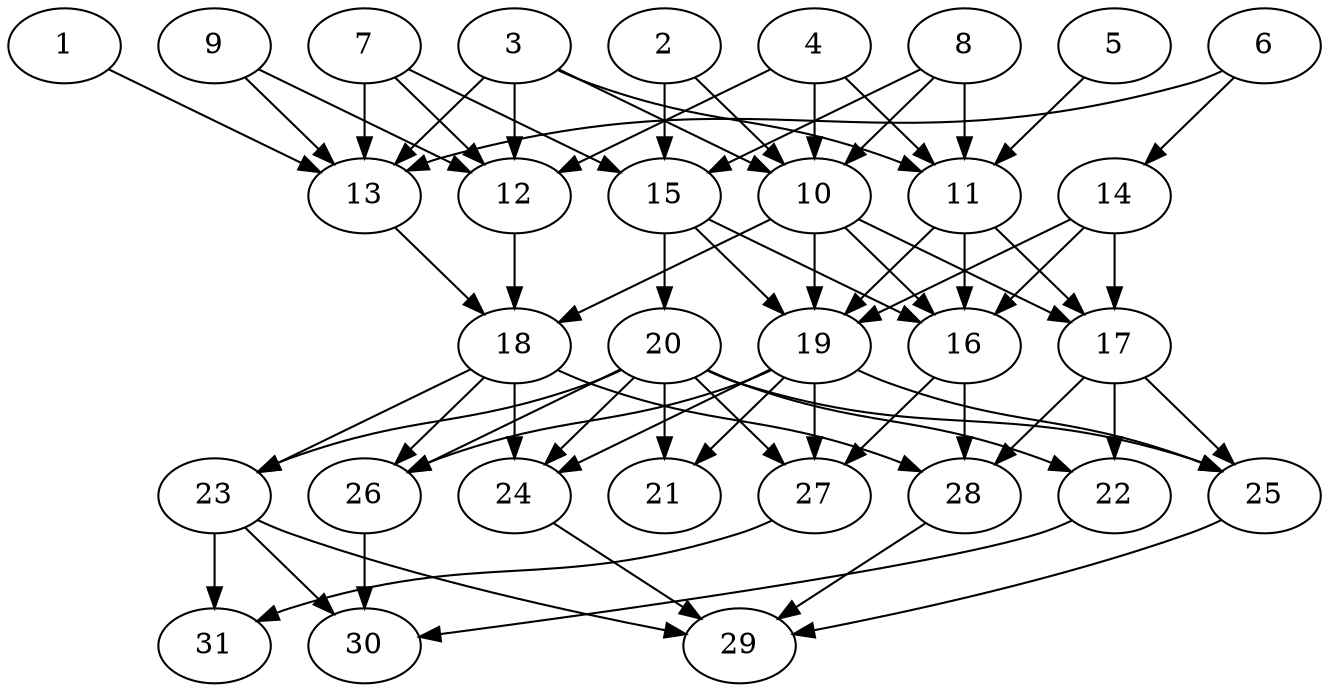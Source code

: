 // DAG (tier=2-normal, mode=data, n=31, ccr=0.408, fat=0.659, density=0.581, regular=0.536, jump=0.113, mindata=2097152, maxdata=16777216)
// DAG automatically generated by daggen at Sun Aug 24 16:33:34 2025
// /home/ermia/Project/Environments/daggen/bin/daggen --dot --ccr 0.408 --fat 0.659 --regular 0.536 --density 0.581 --jump 0.113 --mindata 2097152 --maxdata 16777216 -n 31 
digraph G {
  1 [size="2028612334434189", alpha="0.14", expect_size="1014306167217094"]
  1 -> 13 [size ="139024744316928"]
  2 [size="915376424242676498432", alpha="0.12", expect_size="457688212121338249216"]
  2 -> 10 [size ="754205685972992"]
  2 -> 15 [size ="754205685972992"]
  3 [size="2762178620517297160192", alpha="0.01", expect_size="1381089310258648580096"]
  3 -> 10 [size ="1574917564792832"]
  3 -> 11 [size ="1574917564792832"]
  3 -> 12 [size ="1574917564792832"]
  3 -> 13 [size ="1574917564792832"]
  4 [size="3461831803280564420608", alpha="0.06", expect_size="1730915901640282210304"]
  4 -> 10 [size ="1830742636101632"]
  4 -> 11 [size ="1830742636101632"]
  4 -> 12 [size ="1830742636101632"]
  5 [size="5598859739500718080", alpha="0.10", expect_size="2799429869750359040"]
  5 -> 11 [size ="2244658658803712"]
  6 [size="223195653919491648", alpha="0.17", expect_size="111597826959745824"]
  6 -> 13 [size ="266554470039552"]
  6 -> 14 [size ="266554470039552"]
  7 [size="3805113505810967691264", alpha="0.03", expect_size="1902556752905483845632"]
  7 -> 12 [size ="1949852372041728"]
  7 -> 13 [size ="1949852372041728"]
  7 -> 15 [size ="1949852372041728"]
  8 [size="411554520625951277056", alpha="0.10", expect_size="205777260312975638528"]
  8 -> 10 [size ="442630739591168"]
  8 -> 11 [size ="442630739591168"]
  8 -> 15 [size ="442630739591168"]
  9 [size="17367861930844225536", alpha="0.11", expect_size="8683930965422112768"]
  9 -> 12 [size ="53652202979328"]
  9 -> 13 [size ="53652202979328"]
  10 [size="1207084526110625792", alpha="0.06", expect_size="603542263055312896"]
  10 -> 16 [size ="688415150440448"]
  10 -> 17 [size ="688415150440448"]
  10 -> 18 [size ="688415150440448"]
  10 -> 19 [size ="688415150440448"]
  11 [size="737226656973798244352", alpha="0.07", expect_size="368613328486899122176"]
  11 -> 16 [size ="652865932623872"]
  11 -> 17 [size ="652865932623872"]
  11 -> 19 [size ="652865932623872"]
  12 [size="596151733665677705216", alpha="0.09", expect_size="298075866832838852608"]
  12 -> 18 [size ="566666920460288"]
  13 [size="1921257703203347712", alpha="0.17", expect_size="960628851601673856"]
  13 -> 18 [size ="974465030684672"]
  14 [size="75950812045711504", alpha="0.14", expect_size="37975406022855752"]
  14 -> 16 [size ="1531089571020800"]
  14 -> 17 [size ="1531089571020800"]
  14 -> 19 [size ="1531089571020800"]
  15 [size="21631443186393022464", alpha="0.08", expect_size="10815721593196511232"]
  15 -> 16 [size ="62107919843328"]
  15 -> 19 [size ="62107919843328"]
  15 -> 20 [size ="62107919843328"]
  16 [size="1892082081503672", alpha="0.02", expect_size="946041040751836"]
  16 -> 27 [size ="84562411520000"]
  16 -> 28 [size ="84562411520000"]
  17 [size="19634161417116616", alpha="0.05", expect_size="9817080708558308"]
  17 -> 22 [size ="1416584442675200"]
  17 -> 25 [size ="1416584442675200"]
  17 -> 28 [size ="1416584442675200"]
  18 [size="57837217437386840", alpha="0.02", expect_size="28918608718693420"]
  18 -> 23 [size ="1051703348559872"]
  18 -> 24 [size ="1051703348559872"]
  18 -> 26 [size ="1051703348559872"]
  18 -> 28 [size ="1051703348559872"]
  19 [size="4450103667314905600", alpha="0.05", expect_size="2225051833657452800"]
  19 -> 21 [size ="1595674839744512"]
  19 -> 24 [size ="1595674839744512"]
  19 -> 25 [size ="1595674839744512"]
  19 -> 26 [size ="1595674839744512"]
  19 -> 27 [size ="1595674839744512"]
  20 [size="2098662311856856629248", alpha="0.07", expect_size="1049331155928428314624"]
  20 -> 21 [size ="1311349221097472"]
  20 -> 22 [size ="1311349221097472"]
  20 -> 23 [size ="1311349221097472"]
  20 -> 24 [size ="1311349221097472"]
  20 -> 25 [size ="1311349221097472"]
  20 -> 26 [size ="1311349221097472"]
  20 -> 27 [size ="1311349221097472"]
  21 [size="2178717826997551104000", alpha="0.11", expect_size="1089358913498775552000"]
  22 [size="1090106319466256256", alpha="0.08", expect_size="545053159733128128"]
  22 -> 30 [size ="400308266074112"]
  23 [size="1479207718721966", alpha="0.03", expect_size="739603859360983"]
  23 -> 29 [size ="92239925608448"]
  23 -> 30 [size ="92239925608448"]
  23 -> 31 [size ="92239925608448"]
  24 [size="24357524635894240", alpha="0.03", expect_size="12178762317947120"]
  24 -> 29 [size ="508401863884800"]
  25 [size="2800454475402182656000", alpha="0.09", expect_size="1400227237701091328000"]
  25 -> 29 [size ="1589433388236800"]
  26 [size="4369549038910496768", alpha="0.12", expect_size="2184774519455248384"]
  26 -> 30 [size ="1477619610550272"]
  27 [size="3354693662342450774016", alpha="0.12", expect_size="1677346831171225387008"]
  27 -> 31 [size ="1792772709285888"]
  28 [size="95066558468804575232", alpha="0.18", expect_size="47533279234402287616"]
  28 -> 29 [size ="166638431240192"]
  29 [size="61849569094556188672", alpha="0.09", expect_size="30924784547278094336"]
  30 [size="29604112487430488064", alpha="0.03", expect_size="14802056243715244032"]
  31 [size="75575409716135120", alpha="0.05", expect_size="37787704858067560"]
}